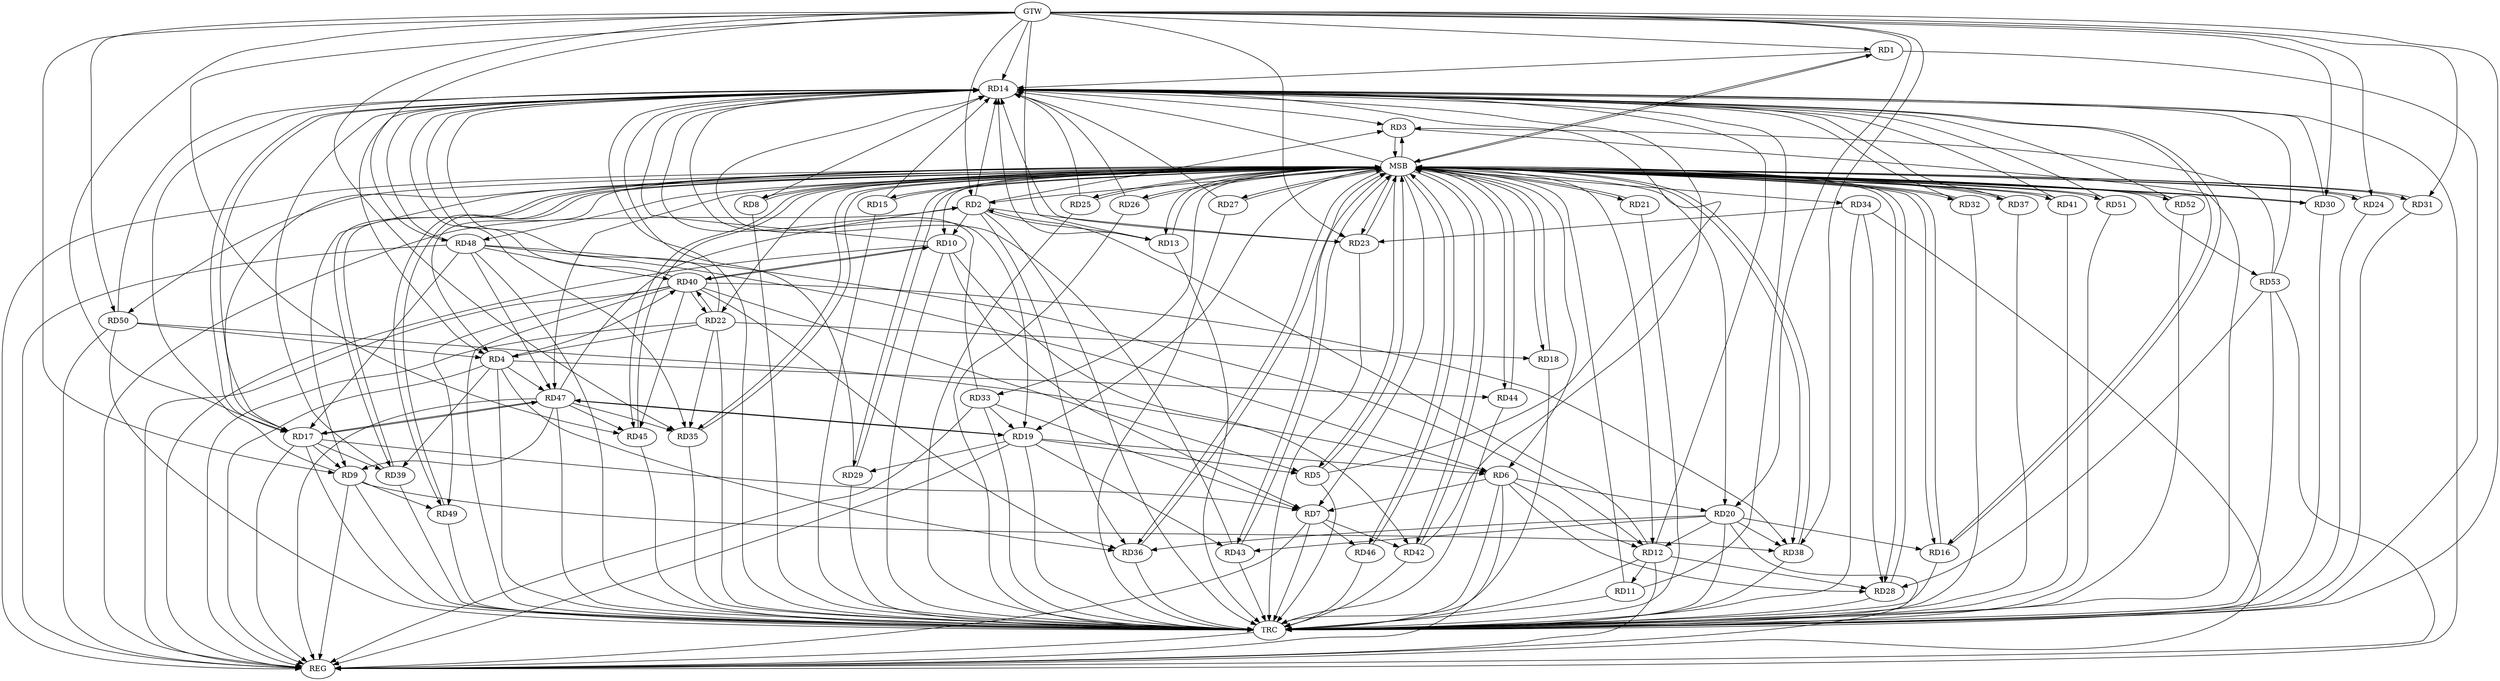 strict digraph G {
  RD1 [ label="RD1" ];
  RD2 [ label="RD2" ];
  RD3 [ label="RD3" ];
  RD4 [ label="RD4" ];
  RD5 [ label="RD5" ];
  RD6 [ label="RD6" ];
  RD7 [ label="RD7" ];
  RD8 [ label="RD8" ];
  RD9 [ label="RD9" ];
  RD10 [ label="RD10" ];
  RD11 [ label="RD11" ];
  RD12 [ label="RD12" ];
  RD13 [ label="RD13" ];
  RD14 [ label="RD14" ];
  RD15 [ label="RD15" ];
  RD16 [ label="RD16" ];
  RD17 [ label="RD17" ];
  RD18 [ label="RD18" ];
  RD19 [ label="RD19" ];
  RD20 [ label="RD20" ];
  RD21 [ label="RD21" ];
  RD22 [ label="RD22" ];
  RD23 [ label="RD23" ];
  RD24 [ label="RD24" ];
  RD25 [ label="RD25" ];
  RD26 [ label="RD26" ];
  RD27 [ label="RD27" ];
  RD28 [ label="RD28" ];
  RD29 [ label="RD29" ];
  RD30 [ label="RD30" ];
  RD31 [ label="RD31" ];
  RD32 [ label="RD32" ];
  RD33 [ label="RD33" ];
  RD34 [ label="RD34" ];
  RD35 [ label="RD35" ];
  RD36 [ label="RD36" ];
  RD37 [ label="RD37" ];
  RD38 [ label="RD38" ];
  RD39 [ label="RD39" ];
  RD40 [ label="RD40" ];
  RD41 [ label="RD41" ];
  RD42 [ label="RD42" ];
  RD43 [ label="RD43" ];
  RD44 [ label="RD44" ];
  RD45 [ label="RD45" ];
  RD46 [ label="RD46" ];
  RD47 [ label="RD47" ];
  RD48 [ label="RD48" ];
  RD49 [ label="RD49" ];
  RD50 [ label="RD50" ];
  RD51 [ label="RD51" ];
  RD52 [ label="RD52" ];
  RD53 [ label="RD53" ];
  GTW [ label="GTW" ];
  REG [ label="REG" ];
  MSB [ label="MSB" ];
  TRC [ label="TRC" ];
  RD2 -> RD3;
  RD2 -> RD10;
  RD12 -> RD2;
  RD2 -> RD13;
  RD2 -> RD14;
  RD2 -> RD23;
  RD2 -> RD36;
  RD47 -> RD2;
  RD14 -> RD3;
  RD53 -> RD3;
  RD14 -> RD4;
  RD22 -> RD4;
  RD4 -> RD36;
  RD4 -> RD39;
  RD4 -> RD40;
  RD4 -> RD44;
  RD4 -> RD47;
  RD50 -> RD4;
  RD19 -> RD5;
  RD40 -> RD5;
  RD6 -> RD7;
  RD6 -> RD12;
  RD19 -> RD6;
  RD6 -> RD20;
  RD6 -> RD28;
  RD48 -> RD6;
  RD50 -> RD6;
  RD10 -> RD7;
  RD17 -> RD7;
  RD33 -> RD7;
  RD7 -> RD42;
  RD7 -> RD46;
  RD17 -> RD9;
  RD9 -> RD38;
  RD47 -> RD9;
  RD9 -> RD49;
  RD10 -> RD40;
  RD40 -> RD10;
  RD10 -> RD42;
  RD12 -> RD11;
  RD12 -> RD14;
  RD20 -> RD12;
  RD12 -> RD28;
  RD48 -> RD12;
  RD14 -> RD16;
  RD14 -> RD17;
  RD14 -> RD19;
  RD33 -> RD14;
  RD14 -> RD35;
  RD40 -> RD14;
  RD20 -> RD16;
  RD17 -> RD39;
  RD17 -> RD47;
  RD47 -> RD17;
  RD48 -> RD17;
  RD22 -> RD18;
  RD19 -> RD29;
  RD33 -> RD19;
  RD19 -> RD43;
  RD19 -> RD47;
  RD47 -> RD19;
  RD20 -> RD36;
  RD20 -> RD38;
  RD20 -> RD43;
  RD22 -> RD35;
  RD22 -> RD40;
  RD40 -> RD22;
  RD34 -> RD23;
  RD34 -> RD28;
  RD53 -> RD28;
  RD47 -> RD35;
  RD40 -> RD36;
  RD40 -> RD38;
  RD40 -> RD45;
  RD48 -> RD40;
  RD40 -> RD49;
  RD47 -> RD45;
  RD48 -> RD47;
  GTW -> RD31;
  GTW -> RD17;
  GTW -> RD14;
  GTW -> RD2;
  GTW -> RD9;
  GTW -> RD45;
  GTW -> RD50;
  GTW -> RD20;
  GTW -> RD35;
  GTW -> RD38;
  GTW -> RD1;
  GTW -> RD13;
  GTW -> RD23;
  GTW -> RD48;
  GTW -> RD24;
  GTW -> RD30;
  RD2 -> REG;
  RD4 -> REG;
  RD6 -> REG;
  RD7 -> REG;
  RD9 -> REG;
  RD10 -> REG;
  RD12 -> REG;
  RD14 -> REG;
  RD17 -> REG;
  RD19 -> REG;
  RD20 -> REG;
  RD22 -> REG;
  RD33 -> REG;
  RD34 -> REG;
  RD40 -> REG;
  RD47 -> REG;
  RD48 -> REG;
  RD50 -> REG;
  RD53 -> REG;
  RD1 -> MSB;
  MSB -> RD10;
  MSB -> RD23;
  MSB -> RD26;
  MSB -> RD49;
  MSB -> RD52;
  MSB -> REG;
  RD3 -> MSB;
  MSB -> RD4;
  MSB -> RD7;
  MSB -> RD25;
  MSB -> RD35;
  MSB -> RD50;
  RD5 -> MSB;
  MSB -> RD8;
  MSB -> RD37;
  MSB -> RD38;
  RD8 -> MSB;
  MSB -> RD6;
  MSB -> RD9;
  MSB -> RD42;
  MSB -> RD51;
  RD11 -> MSB;
  MSB -> RD1;
  MSB -> RD14;
  MSB -> RD36;
  RD13 -> MSB;
  MSB -> RD16;
  MSB -> RD20;
  MSB -> RD24;
  MSB -> RD39;
  MSB -> RD41;
  RD15 -> MSB;
  MSB -> RD18;
  MSB -> RD27;
  MSB -> RD30;
  MSB -> RD48;
  RD16 -> MSB;
  MSB -> RD2;
  MSB -> RD29;
  MSB -> RD43;
  RD18 -> MSB;
  MSB -> RD34;
  RD21 -> MSB;
  MSB -> RD33;
  RD23 -> MSB;
  MSB -> RD13;
  MSB -> RD21;
  RD24 -> MSB;
  MSB -> RD5;
  RD25 -> MSB;
  MSB -> RD12;
  MSB -> RD53;
  RD26 -> MSB;
  MSB -> RD44;
  RD27 -> MSB;
  MSB -> RD17;
  RD28 -> MSB;
  MSB -> RD19;
  RD29 -> MSB;
  MSB -> RD28;
  RD30 -> MSB;
  RD31 -> MSB;
  MSB -> RD3;
  RD32 -> MSB;
  RD35 -> MSB;
  RD36 -> MSB;
  RD37 -> MSB;
  MSB -> RD31;
  MSB -> RD32;
  MSB -> RD45;
  RD38 -> MSB;
  MSB -> RD15;
  RD39 -> MSB;
  RD41 -> MSB;
  MSB -> RD22;
  RD42 -> MSB;
  MSB -> RD46;
  RD43 -> MSB;
  RD44 -> MSB;
  RD45 -> MSB;
  MSB -> RD47;
  RD46 -> MSB;
  RD49 -> MSB;
  RD51 -> MSB;
  RD52 -> MSB;
  RD1 -> TRC;
  RD2 -> TRC;
  RD3 -> TRC;
  RD4 -> TRC;
  RD5 -> TRC;
  RD6 -> TRC;
  RD7 -> TRC;
  RD8 -> TRC;
  RD9 -> TRC;
  RD10 -> TRC;
  RD11 -> TRC;
  RD12 -> TRC;
  RD13 -> TRC;
  RD14 -> TRC;
  RD15 -> TRC;
  RD16 -> TRC;
  RD17 -> TRC;
  RD18 -> TRC;
  RD19 -> TRC;
  RD20 -> TRC;
  RD21 -> TRC;
  RD22 -> TRC;
  RD23 -> TRC;
  RD24 -> TRC;
  RD25 -> TRC;
  RD26 -> TRC;
  RD27 -> TRC;
  RD28 -> TRC;
  RD29 -> TRC;
  RD30 -> TRC;
  RD31 -> TRC;
  RD32 -> TRC;
  RD33 -> TRC;
  RD34 -> TRC;
  RD35 -> TRC;
  RD36 -> TRC;
  RD37 -> TRC;
  RD38 -> TRC;
  RD39 -> TRC;
  RD40 -> TRC;
  RD41 -> TRC;
  RD42 -> TRC;
  RD43 -> TRC;
  RD44 -> TRC;
  RD45 -> TRC;
  RD46 -> TRC;
  RD47 -> TRC;
  RD48 -> TRC;
  RD49 -> TRC;
  RD50 -> TRC;
  RD51 -> TRC;
  RD52 -> TRC;
  RD53 -> TRC;
  GTW -> TRC;
  TRC -> REG;
  RD43 -> RD14;
  RD11 -> RD14;
  RD22 -> RD14;
  RD26 -> RD14;
  RD15 -> RD14;
  RD53 -> RD14;
  RD9 -> RD14;
  RD30 -> RD14;
  RD25 -> RD14;
  RD17 -> RD14;
  RD37 -> RD14;
  RD13 -> RD14;
  RD42 -> RD14;
  RD5 -> RD14;
  RD51 -> RD14;
  RD39 -> RD14;
  RD41 -> RD14;
  RD23 -> RD14;
  RD50 -> RD14;
  RD48 -> RD14;
  RD8 -> RD14;
  RD1 -> RD14;
  RD32 -> RD14;
  RD52 -> RD14;
  RD10 -> RD14;
  RD16 -> RD14;
  RD29 -> RD14;
  RD27 -> RD14;
}
